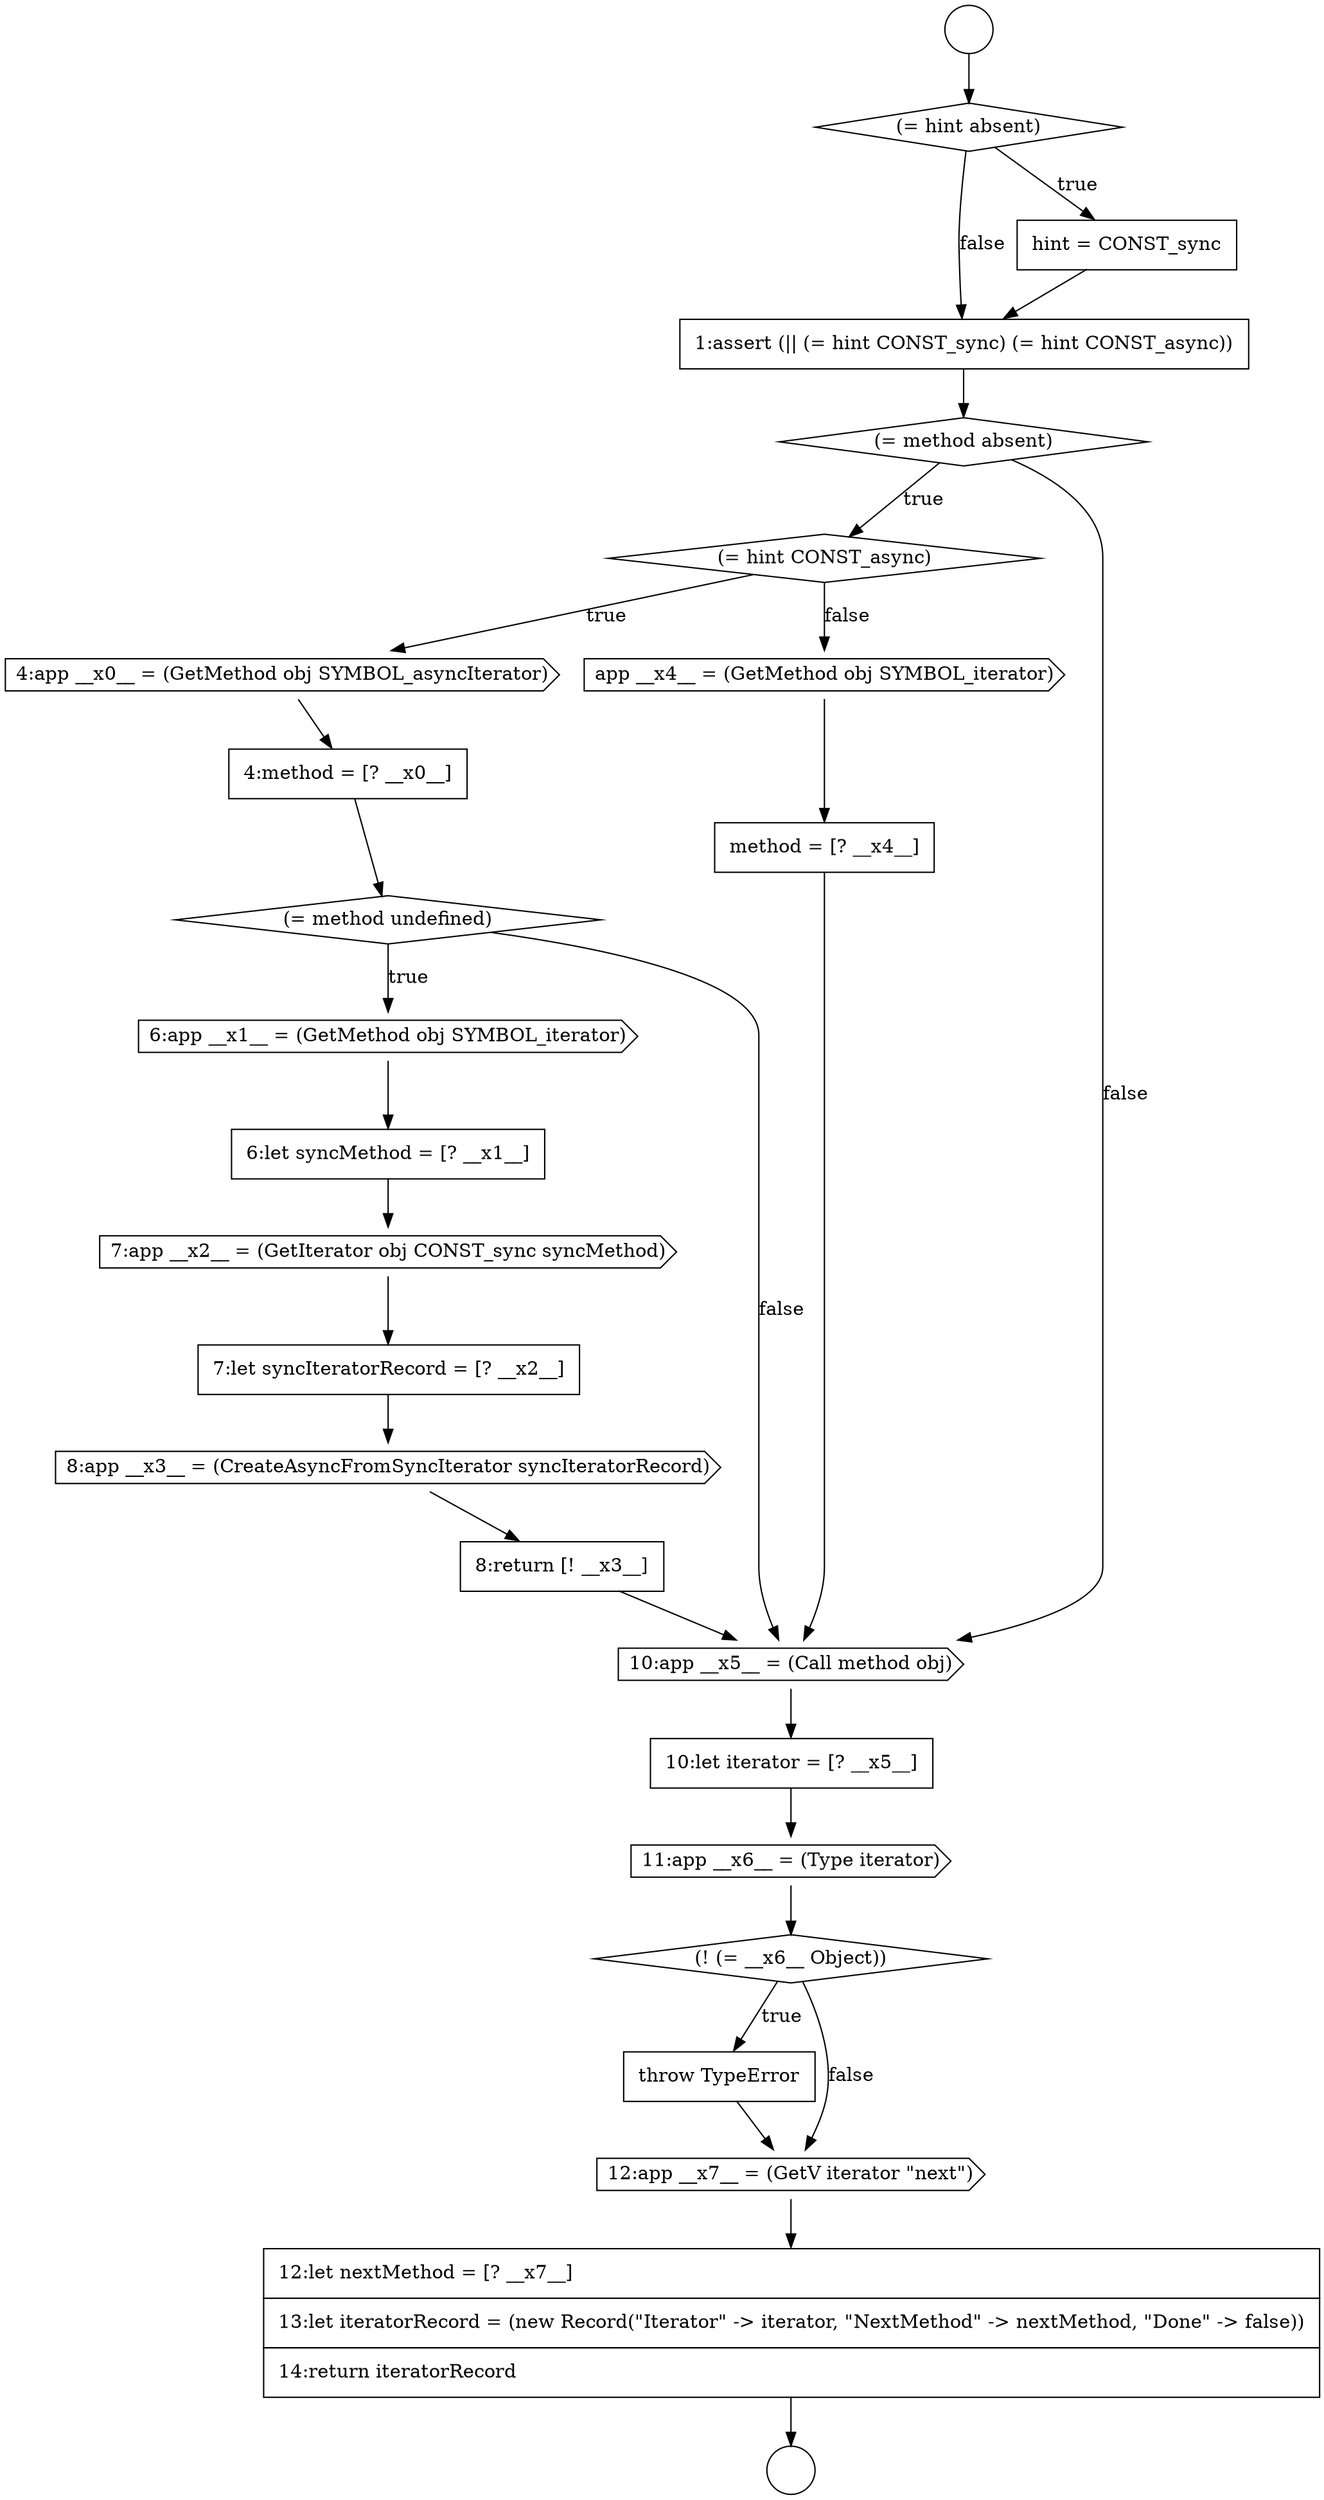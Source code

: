 digraph {
  node1411 [shape=none, margin=0, label=<<font color="black">
    <table border="0" cellborder="1" cellspacing="0" cellpadding="10">
      <tr><td align="left">7:let syncIteratorRecord = [? __x2__]</td></tr>
    </table>
  </font>> color="black" fillcolor="white" style=filled]
  node1409 [shape=none, margin=0, label=<<font color="black">
    <table border="0" cellborder="1" cellspacing="0" cellpadding="10">
      <tr><td align="left">6:let syncMethod = [? __x1__]</td></tr>
    </table>
  </font>> color="black" fillcolor="white" style=filled]
  node1398 [shape=circle label=" " color="black" fillcolor="white" style=filled]
  node1405 [shape=cds, label=<<font color="black">4:app __x0__ = (GetMethod obj SYMBOL_asyncIterator)</font>> color="black" fillcolor="white" style=filled]
  node1407 [shape=diamond, label=<<font color="black">(= method undefined)</font>> color="black" fillcolor="white" style=filled]
  node1402 [shape=none, margin=0, label=<<font color="black">
    <table border="0" cellborder="1" cellspacing="0" cellpadding="10">
      <tr><td align="left">1:assert (|| (= hint CONST_sync) (= hint CONST_async))</td></tr>
    </table>
  </font>> color="black" fillcolor="white" style=filled]
  node1403 [shape=diamond, label=<<font color="black">(= method absent)</font>> color="black" fillcolor="white" style=filled]
  node1408 [shape=cds, label=<<font color="black">6:app __x1__ = (GetMethod obj SYMBOL_iterator)</font>> color="black" fillcolor="white" style=filled]
  node1400 [shape=diamond, label=<<font color="black">(= hint absent)</font>> color="black" fillcolor="white" style=filled]
  node1404 [shape=diamond, label=<<font color="black">(= hint CONST_async)</font>> color="black" fillcolor="white" style=filled]
  node1410 [shape=cds, label=<<font color="black">7:app __x2__ = (GetIterator obj CONST_sync syncMethod)</font>> color="black" fillcolor="white" style=filled]
  node1399 [shape=circle label=" " color="black" fillcolor="white" style=filled]
  node1406 [shape=none, margin=0, label=<<font color="black">
    <table border="0" cellborder="1" cellspacing="0" cellpadding="10">
      <tr><td align="left">4:method = [? __x0__]</td></tr>
    </table>
  </font>> color="black" fillcolor="white" style=filled]
  node1401 [shape=none, margin=0, label=<<font color="black">
    <table border="0" cellborder="1" cellspacing="0" cellpadding="10">
      <tr><td align="left">hint = CONST_sync</td></tr>
    </table>
  </font>> color="black" fillcolor="white" style=filled]
  node1422 [shape=none, margin=0, label=<<font color="black">
    <table border="0" cellborder="1" cellspacing="0" cellpadding="10">
      <tr><td align="left">12:let nextMethod = [? __x7__]</td></tr>
      <tr><td align="left">13:let iteratorRecord = (new Record(&quot;Iterator&quot; -&gt; iterator, &quot;NextMethod&quot; -&gt; nextMethod, &quot;Done&quot; -&gt; false))</td></tr>
      <tr><td align="left">14:return iteratorRecord</td></tr>
    </table>
  </font>> color="black" fillcolor="white" style=filled]
  node1415 [shape=none, margin=0, label=<<font color="black">
    <table border="0" cellborder="1" cellspacing="0" cellpadding="10">
      <tr><td align="left">method = [? __x4__]</td></tr>
    </table>
  </font>> color="black" fillcolor="white" style=filled]
  node1418 [shape=cds, label=<<font color="black">11:app __x6__ = (Type iterator)</font>> color="black" fillcolor="white" style=filled]
  node1414 [shape=cds, label=<<font color="black">app __x4__ = (GetMethod obj SYMBOL_iterator)</font>> color="black" fillcolor="white" style=filled]
  node1419 [shape=diamond, label=<<font color="black">(! (= __x6__ Object))</font>> color="black" fillcolor="white" style=filled]
  node1413 [shape=none, margin=0, label=<<font color="black">
    <table border="0" cellborder="1" cellspacing="0" cellpadding="10">
      <tr><td align="left">8:return [! __x3__]</td></tr>
    </table>
  </font>> color="black" fillcolor="white" style=filled]
  node1420 [shape=none, margin=0, label=<<font color="black">
    <table border="0" cellborder="1" cellspacing="0" cellpadding="10">
      <tr><td align="left">throw TypeError</td></tr>
    </table>
  </font>> color="black" fillcolor="white" style=filled]
  node1421 [shape=cds, label=<<font color="black">12:app __x7__ = (GetV iterator &quot;next&quot;)</font>> color="black" fillcolor="white" style=filled]
  node1412 [shape=cds, label=<<font color="black">8:app __x3__ = (CreateAsyncFromSyncIterator syncIteratorRecord)</font>> color="black" fillcolor="white" style=filled]
  node1416 [shape=cds, label=<<font color="black">10:app __x5__ = (Call method obj)</font>> color="black" fillcolor="white" style=filled]
  node1417 [shape=none, margin=0, label=<<font color="black">
    <table border="0" cellborder="1" cellspacing="0" cellpadding="10">
      <tr><td align="left">10:let iterator = [? __x5__]</td></tr>
    </table>
  </font>> color="black" fillcolor="white" style=filled]
  node1415 -> node1416 [ color="black"]
  node1401 -> node1402 [ color="black"]
  node1419 -> node1420 [label=<<font color="black">true</font>> color="black"]
  node1419 -> node1421 [label=<<font color="black">false</font>> color="black"]
  node1412 -> node1413 [ color="black"]
  node1416 -> node1417 [ color="black"]
  node1413 -> node1416 [ color="black"]
  node1410 -> node1411 [ color="black"]
  node1422 -> node1399 [ color="black"]
  node1398 -> node1400 [ color="black"]
  node1414 -> node1415 [ color="black"]
  node1403 -> node1404 [label=<<font color="black">true</font>> color="black"]
  node1403 -> node1416 [label=<<font color="black">false</font>> color="black"]
  node1421 -> node1422 [ color="black"]
  node1406 -> node1407 [ color="black"]
  node1411 -> node1412 [ color="black"]
  node1405 -> node1406 [ color="black"]
  node1408 -> node1409 [ color="black"]
  node1420 -> node1421 [ color="black"]
  node1407 -> node1408 [label=<<font color="black">true</font>> color="black"]
  node1407 -> node1416 [label=<<font color="black">false</font>> color="black"]
  node1400 -> node1401 [label=<<font color="black">true</font>> color="black"]
  node1400 -> node1402 [label=<<font color="black">false</font>> color="black"]
  node1402 -> node1403 [ color="black"]
  node1417 -> node1418 [ color="black"]
  node1404 -> node1405 [label=<<font color="black">true</font>> color="black"]
  node1404 -> node1414 [label=<<font color="black">false</font>> color="black"]
  node1409 -> node1410 [ color="black"]
  node1418 -> node1419 [ color="black"]
}
